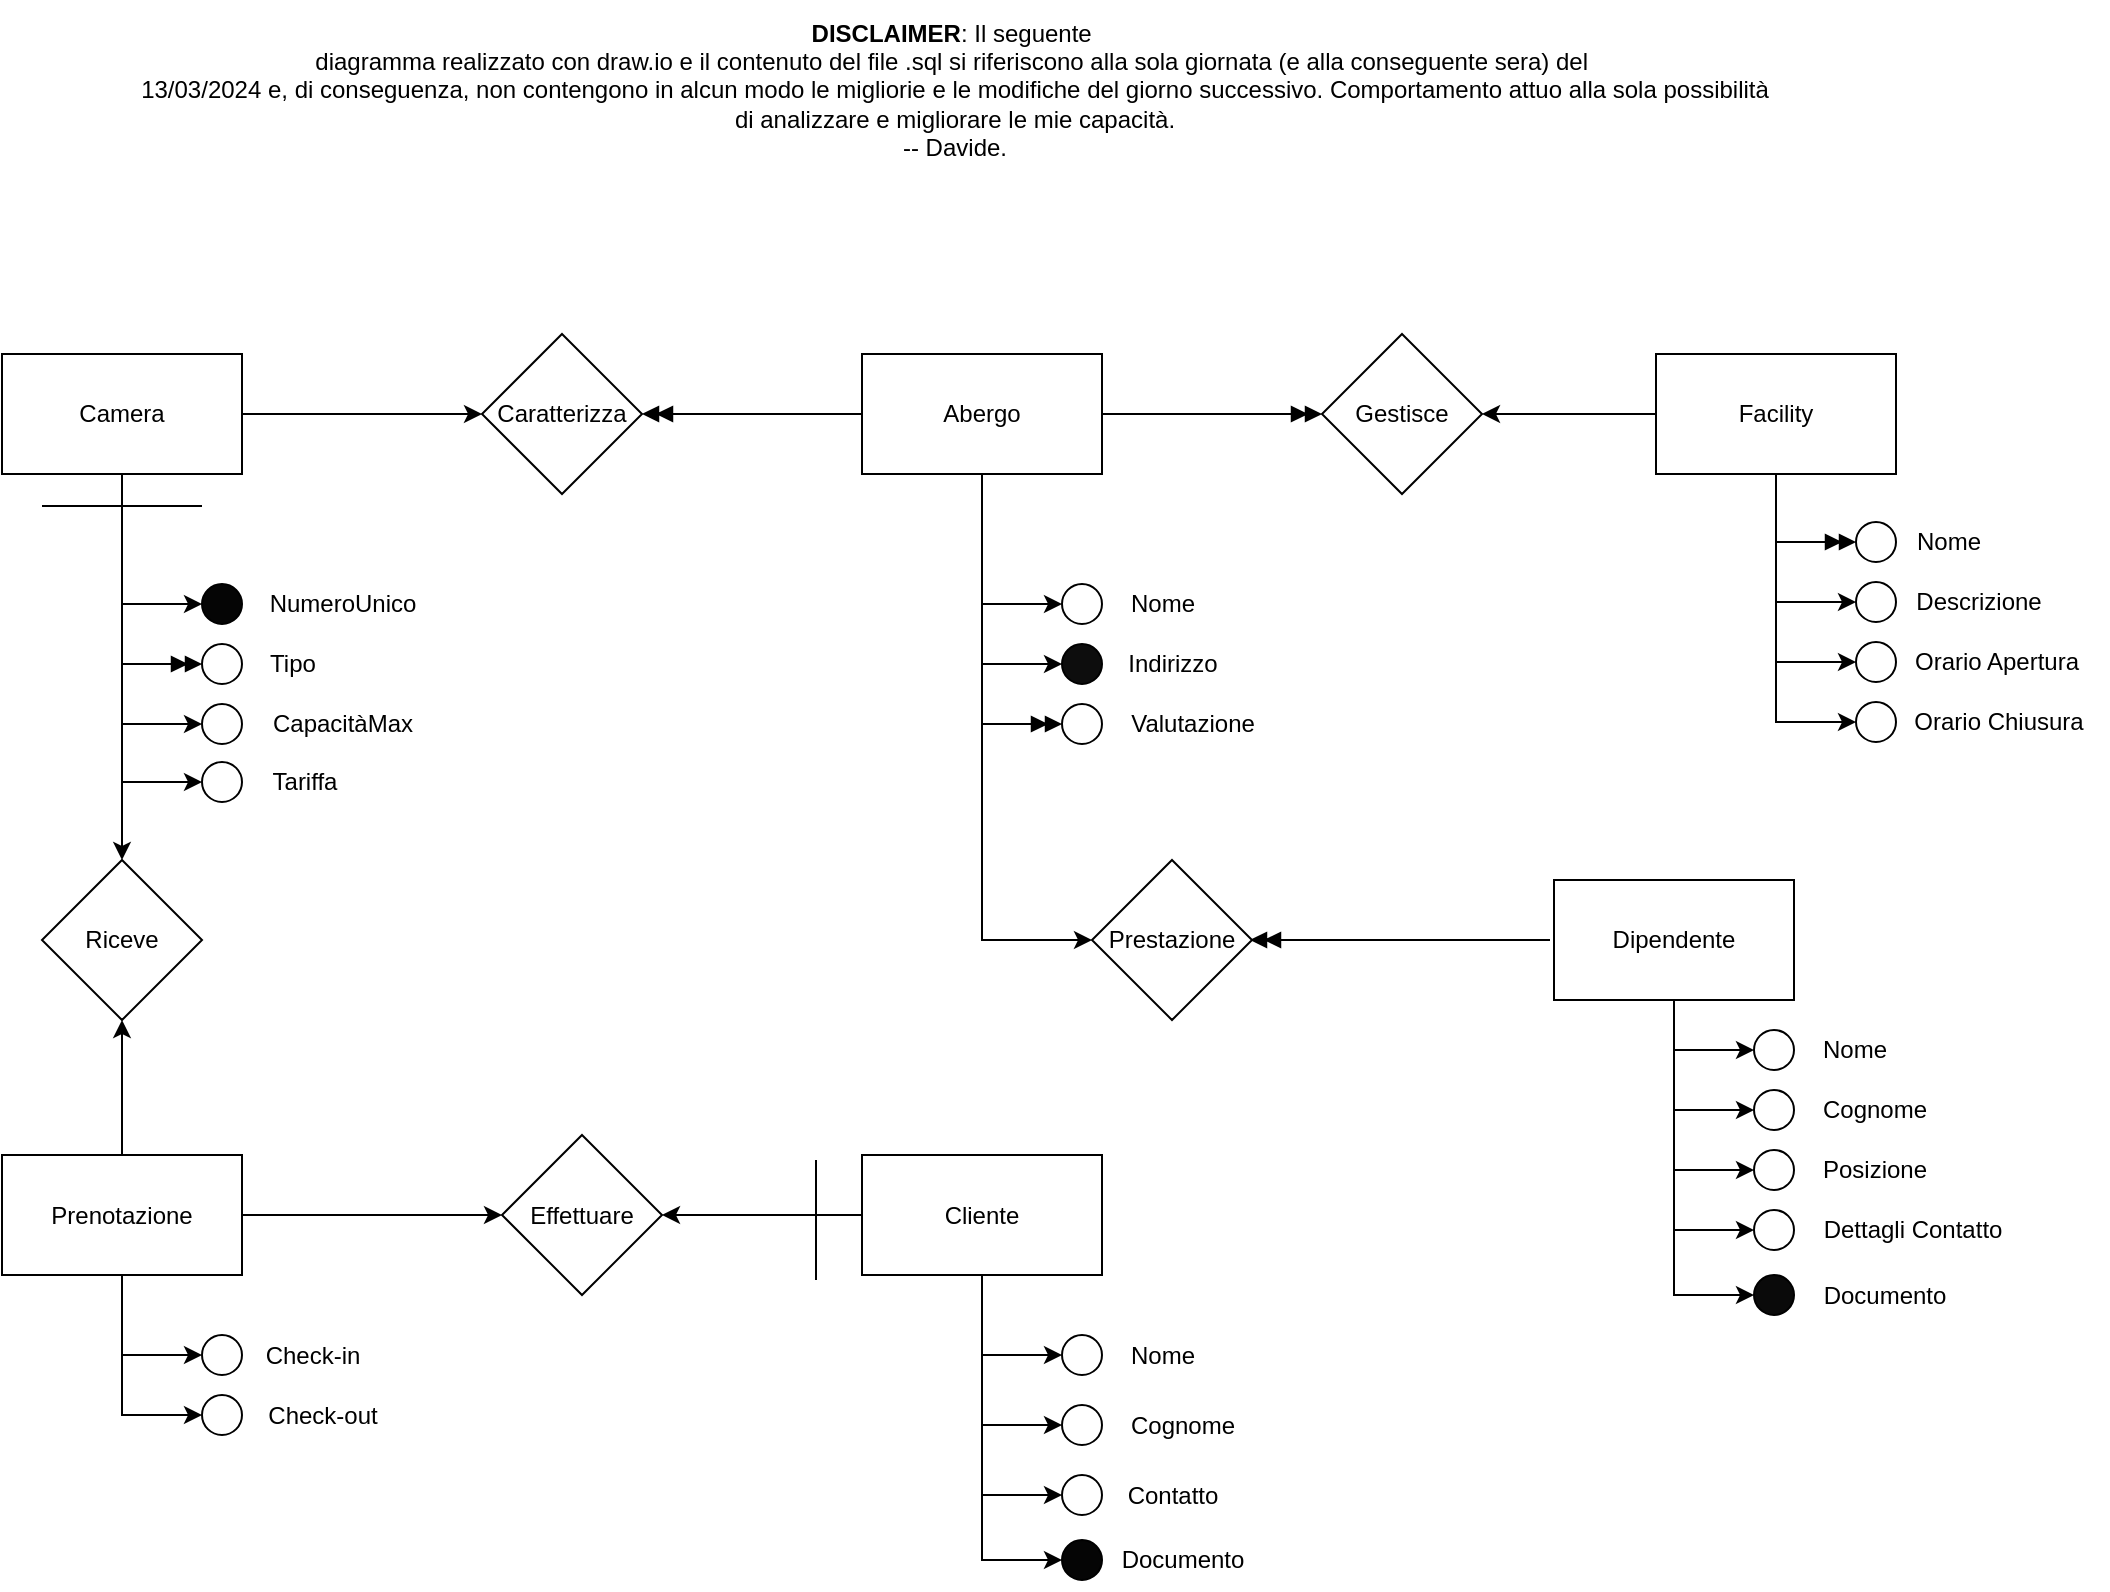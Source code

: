 <mxfile version="23.1.5" type="device">
  <diagram name="Pagina-1" id="CnZ2u3KNKNrNdW3ba_9j">
    <mxGraphModel dx="1450" dy="1029" grid="1" gridSize="10" guides="1" tooltips="1" connect="1" arrows="1" fold="1" page="0" pageScale="1" pageWidth="827" pageHeight="1169" math="0" shadow="0">
      <root>
        <mxCell id="0" />
        <mxCell id="1" parent="0" />
        <mxCell id="HEjkHHUbfOkKOY33va-R-8" style="edgeStyle=orthogonalEdgeStyle;rounded=0;orthogonalLoop=1;jettySize=auto;html=1;entryX=0;entryY=0.5;entryDx=0;entryDy=0;endArrow=doubleBlock;endFill=1;" parent="1" source="HEjkHHUbfOkKOY33va-R-1" target="HEjkHHUbfOkKOY33va-R-4" edge="1">
          <mxGeometry relative="1" as="geometry" />
        </mxCell>
        <mxCell id="HEjkHHUbfOkKOY33va-R-9" style="edgeStyle=orthogonalEdgeStyle;rounded=0;orthogonalLoop=1;jettySize=auto;html=1;entryX=0;entryY=0.5;entryDx=0;entryDy=0;" parent="1" source="HEjkHHUbfOkKOY33va-R-1" target="HEjkHHUbfOkKOY33va-R-3" edge="1">
          <mxGeometry relative="1" as="geometry" />
        </mxCell>
        <mxCell id="HEjkHHUbfOkKOY33va-R-10" style="edgeStyle=orthogonalEdgeStyle;rounded=0;orthogonalLoop=1;jettySize=auto;html=1;entryX=0;entryY=0.5;entryDx=0;entryDy=0;" parent="1" source="HEjkHHUbfOkKOY33va-R-1" target="HEjkHHUbfOkKOY33va-R-2" edge="1">
          <mxGeometry relative="1" as="geometry" />
        </mxCell>
        <mxCell id="HEjkHHUbfOkKOY33va-R-69" style="edgeStyle=orthogonalEdgeStyle;rounded=0;orthogonalLoop=1;jettySize=auto;html=1;entryX=1;entryY=0.5;entryDx=0;entryDy=0;endArrow=doubleBlock;endFill=1;" parent="1" source="HEjkHHUbfOkKOY33va-R-1" target="HEjkHHUbfOkKOY33va-R-68" edge="1">
          <mxGeometry relative="1" as="geometry" />
        </mxCell>
        <mxCell id="HEjkHHUbfOkKOY33va-R-73" style="edgeStyle=orthogonalEdgeStyle;rounded=0;orthogonalLoop=1;jettySize=auto;html=1;entryX=0;entryY=0.5;entryDx=0;entryDy=0;endArrow=doubleBlock;endFill=1;" parent="1" source="HEjkHHUbfOkKOY33va-R-1" target="HEjkHHUbfOkKOY33va-R-71" edge="1">
          <mxGeometry relative="1" as="geometry" />
        </mxCell>
        <mxCell id="HEjkHHUbfOkKOY33va-R-84" style="edgeStyle=orthogonalEdgeStyle;rounded=0;orthogonalLoop=1;jettySize=auto;html=1;entryX=0;entryY=0.5;entryDx=0;entryDy=0;" parent="1" source="HEjkHHUbfOkKOY33va-R-1" target="HEjkHHUbfOkKOY33va-R-83" edge="1">
          <mxGeometry relative="1" as="geometry" />
        </mxCell>
        <mxCell id="HEjkHHUbfOkKOY33va-R-1" value="Abergo" style="rounded=0;whiteSpace=wrap;html=1;" parent="1" vertex="1">
          <mxGeometry x="160" y="27" width="120" height="60" as="geometry" />
        </mxCell>
        <mxCell id="HEjkHHUbfOkKOY33va-R-2" value="" style="ellipse;whiteSpace=wrap;html=1;aspect=fixed;fillColor=none;" parent="1" vertex="1">
          <mxGeometry x="260" y="142" width="20" height="20" as="geometry" />
        </mxCell>
        <mxCell id="HEjkHHUbfOkKOY33va-R-3" value="" style="ellipse;whiteSpace=wrap;html=1;aspect=fixed;fillColor=#0D0D0D;" parent="1" vertex="1">
          <mxGeometry x="260" y="172" width="20" height="20" as="geometry" />
        </mxCell>
        <mxCell id="HEjkHHUbfOkKOY33va-R-4" value="" style="ellipse;whiteSpace=wrap;html=1;aspect=fixed;" parent="1" vertex="1">
          <mxGeometry x="260" y="202" width="20" height="20" as="geometry" />
        </mxCell>
        <mxCell id="HEjkHHUbfOkKOY33va-R-5" value="Nome" style="text;html=1;align=center;verticalAlign=middle;resizable=0;points=[];autosize=1;strokeColor=none;fillColor=none;" parent="1" vertex="1">
          <mxGeometry x="280" y="137" width="60" height="30" as="geometry" />
        </mxCell>
        <mxCell id="HEjkHHUbfOkKOY33va-R-6" value="Indirizzo" style="text;html=1;align=center;verticalAlign=middle;resizable=0;points=[];autosize=1;strokeColor=none;fillColor=none;" parent="1" vertex="1">
          <mxGeometry x="280" y="167" width="70" height="30" as="geometry" />
        </mxCell>
        <mxCell id="HEjkHHUbfOkKOY33va-R-7" value="Valutazione" style="text;html=1;align=center;verticalAlign=middle;resizable=0;points=[];autosize=1;strokeColor=none;fillColor=none;" parent="1" vertex="1">
          <mxGeometry x="280" y="197" width="90" height="30" as="geometry" />
        </mxCell>
        <mxCell id="HEjkHHUbfOkKOY33va-R-20" style="edgeStyle=orthogonalEdgeStyle;rounded=0;orthogonalLoop=1;jettySize=auto;html=1;entryX=0;entryY=0.5;entryDx=0;entryDy=0;" parent="1" source="HEjkHHUbfOkKOY33va-R-11" target="HEjkHHUbfOkKOY33va-R-12" edge="1">
          <mxGeometry relative="1" as="geometry" />
        </mxCell>
        <mxCell id="HEjkHHUbfOkKOY33va-R-21" style="edgeStyle=orthogonalEdgeStyle;rounded=0;orthogonalLoop=1;jettySize=auto;html=1;entryX=0;entryY=0.5;entryDx=0;entryDy=0;endArrow=doubleBlock;endFill=1;" parent="1" source="HEjkHHUbfOkKOY33va-R-11" target="HEjkHHUbfOkKOY33va-R-13" edge="1">
          <mxGeometry relative="1" as="geometry" />
        </mxCell>
        <mxCell id="HEjkHHUbfOkKOY33va-R-22" style="edgeStyle=orthogonalEdgeStyle;rounded=0;orthogonalLoop=1;jettySize=auto;html=1;entryX=0;entryY=0.5;entryDx=0;entryDy=0;" parent="1" source="HEjkHHUbfOkKOY33va-R-11" target="HEjkHHUbfOkKOY33va-R-14" edge="1">
          <mxGeometry relative="1" as="geometry" />
        </mxCell>
        <mxCell id="HEjkHHUbfOkKOY33va-R-23" style="edgeStyle=orthogonalEdgeStyle;rounded=0;orthogonalLoop=1;jettySize=auto;html=1;entryX=0;entryY=0.5;entryDx=0;entryDy=0;" parent="1" source="HEjkHHUbfOkKOY33va-R-11" target="HEjkHHUbfOkKOY33va-R-18" edge="1">
          <mxGeometry relative="1" as="geometry" />
        </mxCell>
        <mxCell id="HEjkHHUbfOkKOY33va-R-70" style="edgeStyle=orthogonalEdgeStyle;rounded=0;orthogonalLoop=1;jettySize=auto;html=1;entryX=0;entryY=0.5;entryDx=0;entryDy=0;endArrow=classic;endFill=1;" parent="1" source="HEjkHHUbfOkKOY33va-R-11" target="HEjkHHUbfOkKOY33va-R-68" edge="1">
          <mxGeometry relative="1" as="geometry" />
        </mxCell>
        <mxCell id="HEjkHHUbfOkKOY33va-R-76" style="edgeStyle=orthogonalEdgeStyle;rounded=0;orthogonalLoop=1;jettySize=auto;html=1;" parent="1" source="HEjkHHUbfOkKOY33va-R-11" target="HEjkHHUbfOkKOY33va-R-77" edge="1">
          <mxGeometry relative="1" as="geometry">
            <mxPoint x="-210" y="300" as="targetPoint" />
          </mxGeometry>
        </mxCell>
        <mxCell id="HEjkHHUbfOkKOY33va-R-11" value="Camera" style="rounded=0;whiteSpace=wrap;html=1;" parent="1" vertex="1">
          <mxGeometry x="-270" y="27" width="120" height="60" as="geometry" />
        </mxCell>
        <mxCell id="HEjkHHUbfOkKOY33va-R-12" value="" style="ellipse;whiteSpace=wrap;html=1;aspect=fixed;fillColor=#050505;" parent="1" vertex="1">
          <mxGeometry x="-170" y="142" width="20" height="20" as="geometry" />
        </mxCell>
        <mxCell id="HEjkHHUbfOkKOY33va-R-13" value="" style="ellipse;whiteSpace=wrap;html=1;aspect=fixed;" parent="1" vertex="1">
          <mxGeometry x="-170" y="172" width="20" height="20" as="geometry" />
        </mxCell>
        <mxCell id="HEjkHHUbfOkKOY33va-R-14" value="" style="ellipse;whiteSpace=wrap;html=1;aspect=fixed;" parent="1" vertex="1">
          <mxGeometry x="-170" y="202" width="20" height="20" as="geometry" />
        </mxCell>
        <mxCell id="HEjkHHUbfOkKOY33va-R-15" value="NumeroUnico" style="text;html=1;align=center;verticalAlign=middle;resizable=0;points=[];autosize=1;strokeColor=none;fillColor=none;" parent="1" vertex="1">
          <mxGeometry x="-150" y="137" width="100" height="30" as="geometry" />
        </mxCell>
        <mxCell id="HEjkHHUbfOkKOY33va-R-16" value="Tipo" style="text;html=1;align=center;verticalAlign=middle;resizable=0;points=[];autosize=1;strokeColor=none;fillColor=none;" parent="1" vertex="1">
          <mxGeometry x="-150" y="167" width="50" height="30" as="geometry" />
        </mxCell>
        <mxCell id="HEjkHHUbfOkKOY33va-R-17" value="CapacitàMax" style="text;html=1;align=center;verticalAlign=middle;resizable=0;points=[];autosize=1;strokeColor=none;fillColor=none;" parent="1" vertex="1">
          <mxGeometry x="-145" y="197" width="90" height="30" as="geometry" />
        </mxCell>
        <mxCell id="HEjkHHUbfOkKOY33va-R-18" value="" style="ellipse;whiteSpace=wrap;html=1;aspect=fixed;" parent="1" vertex="1">
          <mxGeometry x="-170" y="231" width="20" height="20" as="geometry" />
        </mxCell>
        <mxCell id="HEjkHHUbfOkKOY33va-R-19" value="Tariffa" style="text;html=1;align=center;verticalAlign=middle;resizable=0;points=[];autosize=1;strokeColor=none;fillColor=none;" parent="1" vertex="1">
          <mxGeometry x="-149" y="226" width="60" height="30" as="geometry" />
        </mxCell>
        <mxCell id="HEjkHHUbfOkKOY33va-R-30" style="edgeStyle=orthogonalEdgeStyle;rounded=0;orthogonalLoop=1;jettySize=auto;html=1;entryX=0;entryY=0.5;entryDx=0;entryDy=0;" parent="1" source="HEjkHHUbfOkKOY33va-R-24" target="HEjkHHUbfOkKOY33va-R-26" edge="1">
          <mxGeometry relative="1" as="geometry" />
        </mxCell>
        <mxCell id="HEjkHHUbfOkKOY33va-R-31" style="edgeStyle=orthogonalEdgeStyle;rounded=0;orthogonalLoop=1;jettySize=auto;html=1;entryX=0;entryY=0.5;entryDx=0;entryDy=0;" parent="1" source="HEjkHHUbfOkKOY33va-R-24" target="HEjkHHUbfOkKOY33va-R-27" edge="1">
          <mxGeometry relative="1" as="geometry" />
        </mxCell>
        <mxCell id="HEjkHHUbfOkKOY33va-R-78" style="edgeStyle=orthogonalEdgeStyle;rounded=0;orthogonalLoop=1;jettySize=auto;html=1;entryX=0.5;entryY=1;entryDx=0;entryDy=0;" parent="1" source="HEjkHHUbfOkKOY33va-R-24" target="HEjkHHUbfOkKOY33va-R-77" edge="1">
          <mxGeometry relative="1" as="geometry" />
        </mxCell>
        <mxCell id="HEjkHHUbfOkKOY33va-R-81" style="edgeStyle=orthogonalEdgeStyle;rounded=0;orthogonalLoop=1;jettySize=auto;html=1;entryX=0;entryY=0.5;entryDx=0;entryDy=0;" parent="1" source="HEjkHHUbfOkKOY33va-R-24" target="HEjkHHUbfOkKOY33va-R-75" edge="1">
          <mxGeometry relative="1" as="geometry" />
        </mxCell>
        <mxCell id="HEjkHHUbfOkKOY33va-R-24" value="Prenotazione" style="rounded=0;whiteSpace=wrap;html=1;" parent="1" vertex="1">
          <mxGeometry x="-270" y="427.5" width="120" height="60" as="geometry" />
        </mxCell>
        <mxCell id="HEjkHHUbfOkKOY33va-R-26" value="" style="ellipse;whiteSpace=wrap;html=1;aspect=fixed;" parent="1" vertex="1">
          <mxGeometry x="-170" y="517.5" width="20" height="20" as="geometry" />
        </mxCell>
        <mxCell id="HEjkHHUbfOkKOY33va-R-27" value="" style="ellipse;whiteSpace=wrap;html=1;aspect=fixed;" parent="1" vertex="1">
          <mxGeometry x="-170" y="547.5" width="20" height="20" as="geometry" />
        </mxCell>
        <mxCell id="HEjkHHUbfOkKOY33va-R-28" value="Check-in" style="text;html=1;align=center;verticalAlign=middle;resizable=0;points=[];autosize=1;strokeColor=none;fillColor=none;" parent="1" vertex="1">
          <mxGeometry x="-150" y="512.5" width="70" height="30" as="geometry" />
        </mxCell>
        <mxCell id="HEjkHHUbfOkKOY33va-R-29" value="Check-out" style="text;html=1;align=center;verticalAlign=middle;resizable=0;points=[];autosize=1;strokeColor=none;fillColor=none;" parent="1" vertex="1">
          <mxGeometry x="-150" y="542.5" width="80" height="30" as="geometry" />
        </mxCell>
        <mxCell id="HEjkHHUbfOkKOY33va-R-36" style="edgeStyle=orthogonalEdgeStyle;rounded=0;orthogonalLoop=1;jettySize=auto;html=1;entryX=0;entryY=0.5;entryDx=0;entryDy=0;" parent="1" source="HEjkHHUbfOkKOY33va-R-32" target="HEjkHHUbfOkKOY33va-R-35" edge="1">
          <mxGeometry relative="1" as="geometry" />
        </mxCell>
        <mxCell id="HEjkHHUbfOkKOY33va-R-37" style="edgeStyle=orthogonalEdgeStyle;rounded=0;orthogonalLoop=1;jettySize=auto;html=1;entryX=0;entryY=0.5;entryDx=0;entryDy=0;" parent="1" source="HEjkHHUbfOkKOY33va-R-32" target="HEjkHHUbfOkKOY33va-R-34" edge="1">
          <mxGeometry relative="1" as="geometry" />
        </mxCell>
        <mxCell id="HEjkHHUbfOkKOY33va-R-38" style="edgeStyle=orthogonalEdgeStyle;rounded=0;orthogonalLoop=1;jettySize=auto;html=1;entryX=0;entryY=0.5;entryDx=0;entryDy=0;" parent="1" source="HEjkHHUbfOkKOY33va-R-32" target="HEjkHHUbfOkKOY33va-R-33" edge="1">
          <mxGeometry relative="1" as="geometry" />
        </mxCell>
        <mxCell id="HEjkHHUbfOkKOY33va-R-80" style="edgeStyle=orthogonalEdgeStyle;rounded=0;orthogonalLoop=1;jettySize=auto;html=1;entryX=1;entryY=0.5;entryDx=0;entryDy=0;endArrow=classic;endFill=1;" parent="1" source="HEjkHHUbfOkKOY33va-R-32" target="HEjkHHUbfOkKOY33va-R-75" edge="1">
          <mxGeometry relative="1" as="geometry" />
        </mxCell>
        <mxCell id="HEjkHHUbfOkKOY33va-R-87" style="edgeStyle=orthogonalEdgeStyle;rounded=0;orthogonalLoop=1;jettySize=auto;html=1;entryX=0;entryY=0.5;entryDx=0;entryDy=0;" parent="1" source="HEjkHHUbfOkKOY33va-R-32" target="HEjkHHUbfOkKOY33va-R-86" edge="1">
          <mxGeometry relative="1" as="geometry" />
        </mxCell>
        <mxCell id="HEjkHHUbfOkKOY33va-R-32" value="Cliente" style="rounded=0;whiteSpace=wrap;html=1;" parent="1" vertex="1">
          <mxGeometry x="160" y="427.5" width="120" height="60" as="geometry" />
        </mxCell>
        <mxCell id="HEjkHHUbfOkKOY33va-R-33" value="" style="ellipse;whiteSpace=wrap;html=1;aspect=fixed;" parent="1" vertex="1">
          <mxGeometry x="260" y="517.5" width="20" height="20" as="geometry" />
        </mxCell>
        <mxCell id="HEjkHHUbfOkKOY33va-R-34" value="" style="ellipse;whiteSpace=wrap;html=1;aspect=fixed;" parent="1" vertex="1">
          <mxGeometry x="260" y="552.5" width="20" height="20" as="geometry" />
        </mxCell>
        <mxCell id="HEjkHHUbfOkKOY33va-R-35" value="" style="ellipse;whiteSpace=wrap;html=1;aspect=fixed;" parent="1" vertex="1">
          <mxGeometry x="260" y="587.5" width="20" height="20" as="geometry" />
        </mxCell>
        <mxCell id="HEjkHHUbfOkKOY33va-R-39" value="Nome" style="text;html=1;align=center;verticalAlign=middle;resizable=0;points=[];autosize=1;strokeColor=none;fillColor=none;" parent="1" vertex="1">
          <mxGeometry x="280" y="512.5" width="60" height="30" as="geometry" />
        </mxCell>
        <mxCell id="HEjkHHUbfOkKOY33va-R-40" value="Cognome" style="text;html=1;align=center;verticalAlign=middle;resizable=0;points=[];autosize=1;strokeColor=none;fillColor=none;" parent="1" vertex="1">
          <mxGeometry x="280" y="547.5" width="80" height="30" as="geometry" />
        </mxCell>
        <mxCell id="HEjkHHUbfOkKOY33va-R-41" value="Contatto" style="text;html=1;align=center;verticalAlign=middle;resizable=0;points=[];autosize=1;strokeColor=none;fillColor=none;" parent="1" vertex="1">
          <mxGeometry x="280" y="582.5" width="70" height="30" as="geometry" />
        </mxCell>
        <mxCell id="HEjkHHUbfOkKOY33va-R-51" style="edgeStyle=orthogonalEdgeStyle;rounded=0;orthogonalLoop=1;jettySize=auto;html=1;entryX=0;entryY=0.5;entryDx=0;entryDy=0;" parent="1" source="HEjkHHUbfOkKOY33va-R-42" target="HEjkHHUbfOkKOY33va-R-46" edge="1">
          <mxGeometry relative="1" as="geometry" />
        </mxCell>
        <mxCell id="HEjkHHUbfOkKOY33va-R-52" style="edgeStyle=orthogonalEdgeStyle;rounded=0;orthogonalLoop=1;jettySize=auto;html=1;entryX=0;entryY=0.5;entryDx=0;entryDy=0;" parent="1" source="HEjkHHUbfOkKOY33va-R-42" target="HEjkHHUbfOkKOY33va-R-45" edge="1">
          <mxGeometry relative="1" as="geometry" />
        </mxCell>
        <mxCell id="HEjkHHUbfOkKOY33va-R-53" style="edgeStyle=orthogonalEdgeStyle;rounded=0;orthogonalLoop=1;jettySize=auto;html=1;entryX=0;entryY=0.5;entryDx=0;entryDy=0;" parent="1" source="HEjkHHUbfOkKOY33va-R-42" target="HEjkHHUbfOkKOY33va-R-44" edge="1">
          <mxGeometry relative="1" as="geometry" />
        </mxCell>
        <mxCell id="HEjkHHUbfOkKOY33va-R-54" style="edgeStyle=orthogonalEdgeStyle;rounded=0;orthogonalLoop=1;jettySize=auto;html=1;entryX=0;entryY=0.5;entryDx=0;entryDy=0;" parent="1" source="HEjkHHUbfOkKOY33va-R-42" target="HEjkHHUbfOkKOY33va-R-43" edge="1">
          <mxGeometry relative="1" as="geometry" />
        </mxCell>
        <mxCell id="HEjkHHUbfOkKOY33va-R-85" style="edgeStyle=orthogonalEdgeStyle;rounded=0;orthogonalLoop=1;jettySize=auto;html=1;endArrow=doubleBlock;endFill=1;" parent="1" edge="1">
          <mxGeometry relative="1" as="geometry">
            <mxPoint x="354" y="320" as="targetPoint" />
            <mxPoint x="504" y="320.0" as="sourcePoint" />
          </mxGeometry>
        </mxCell>
        <mxCell id="HEjkHHUbfOkKOY33va-R-90" style="edgeStyle=orthogonalEdgeStyle;rounded=0;orthogonalLoop=1;jettySize=auto;html=1;entryX=0;entryY=0.5;entryDx=0;entryDy=0;" parent="1" source="HEjkHHUbfOkKOY33va-R-42" target="HEjkHHUbfOkKOY33va-R-89" edge="1">
          <mxGeometry relative="1" as="geometry" />
        </mxCell>
        <mxCell id="HEjkHHUbfOkKOY33va-R-42" value="Dipendente" style="rounded=0;whiteSpace=wrap;html=1;" parent="1" vertex="1">
          <mxGeometry x="506" y="290" width="120" height="60" as="geometry" />
        </mxCell>
        <mxCell id="HEjkHHUbfOkKOY33va-R-43" value="" style="ellipse;whiteSpace=wrap;html=1;aspect=fixed;" parent="1" vertex="1">
          <mxGeometry x="606" y="365" width="20" height="20" as="geometry" />
        </mxCell>
        <mxCell id="HEjkHHUbfOkKOY33va-R-44" value="" style="ellipse;whiteSpace=wrap;html=1;aspect=fixed;" parent="1" vertex="1">
          <mxGeometry x="606" y="395" width="20" height="20" as="geometry" />
        </mxCell>
        <mxCell id="HEjkHHUbfOkKOY33va-R-45" value="" style="ellipse;whiteSpace=wrap;html=1;aspect=fixed;" parent="1" vertex="1">
          <mxGeometry x="606" y="425" width="20" height="20" as="geometry" />
        </mxCell>
        <mxCell id="HEjkHHUbfOkKOY33va-R-46" value="" style="ellipse;whiteSpace=wrap;html=1;aspect=fixed;" parent="1" vertex="1">
          <mxGeometry x="606" y="455" width="20" height="20" as="geometry" />
        </mxCell>
        <mxCell id="HEjkHHUbfOkKOY33va-R-47" value="Nome" style="text;html=1;align=center;verticalAlign=middle;resizable=0;points=[];autosize=1;strokeColor=none;fillColor=none;" parent="1" vertex="1">
          <mxGeometry x="626" y="360" width="60" height="30" as="geometry" />
        </mxCell>
        <mxCell id="HEjkHHUbfOkKOY33va-R-48" value="Cognome" style="text;html=1;align=center;verticalAlign=middle;resizable=0;points=[];autosize=1;strokeColor=none;fillColor=none;" parent="1" vertex="1">
          <mxGeometry x="626" y="390" width="80" height="30" as="geometry" />
        </mxCell>
        <mxCell id="HEjkHHUbfOkKOY33va-R-49" value="Posizione" style="text;html=1;align=center;verticalAlign=middle;resizable=0;points=[];autosize=1;strokeColor=none;fillColor=none;" parent="1" vertex="1">
          <mxGeometry x="626" y="420" width="80" height="30" as="geometry" />
        </mxCell>
        <mxCell id="HEjkHHUbfOkKOY33va-R-50" value="Dettagli Contatto" style="text;html=1;align=center;verticalAlign=middle;resizable=0;points=[];autosize=1;strokeColor=none;fillColor=none;" parent="1" vertex="1">
          <mxGeometry x="630" y="450" width="110" height="30" as="geometry" />
        </mxCell>
        <mxCell id="HEjkHHUbfOkKOY33va-R-64" style="edgeStyle=orthogonalEdgeStyle;rounded=0;orthogonalLoop=1;jettySize=auto;html=1;entryX=0;entryY=0.5;entryDx=0;entryDy=0;" parent="1" source="HEjkHHUbfOkKOY33va-R-55" target="HEjkHHUbfOkKOY33va-R-62" edge="1">
          <mxGeometry relative="1" as="geometry" />
        </mxCell>
        <mxCell id="HEjkHHUbfOkKOY33va-R-65" style="edgeStyle=orthogonalEdgeStyle;rounded=0;orthogonalLoop=1;jettySize=auto;html=1;entryX=0;entryY=0.5;entryDx=0;entryDy=0;" parent="1" source="HEjkHHUbfOkKOY33va-R-55" target="HEjkHHUbfOkKOY33va-R-58" edge="1">
          <mxGeometry relative="1" as="geometry" />
        </mxCell>
        <mxCell id="HEjkHHUbfOkKOY33va-R-66" style="edgeStyle=orthogonalEdgeStyle;rounded=0;orthogonalLoop=1;jettySize=auto;html=1;entryX=0;entryY=0.5;entryDx=0;entryDy=0;" parent="1" source="HEjkHHUbfOkKOY33va-R-55" target="HEjkHHUbfOkKOY33va-R-57" edge="1">
          <mxGeometry relative="1" as="geometry" />
        </mxCell>
        <mxCell id="HEjkHHUbfOkKOY33va-R-67" style="edgeStyle=orthogonalEdgeStyle;rounded=0;orthogonalLoop=1;jettySize=auto;html=1;entryX=0;entryY=0.5;entryDx=0;entryDy=0;endArrow=doubleBlock;endFill=1;" parent="1" source="HEjkHHUbfOkKOY33va-R-55" target="HEjkHHUbfOkKOY33va-R-56" edge="1">
          <mxGeometry relative="1" as="geometry" />
        </mxCell>
        <mxCell id="HEjkHHUbfOkKOY33va-R-72" style="edgeStyle=orthogonalEdgeStyle;rounded=0;orthogonalLoop=1;jettySize=auto;html=1;entryX=1;entryY=0.5;entryDx=0;entryDy=0;endArrow=classic;endFill=1;" parent="1" source="HEjkHHUbfOkKOY33va-R-55" target="HEjkHHUbfOkKOY33va-R-71" edge="1">
          <mxGeometry relative="1" as="geometry" />
        </mxCell>
        <mxCell id="HEjkHHUbfOkKOY33va-R-55" value="Facility" style="rounded=0;whiteSpace=wrap;html=1;" parent="1" vertex="1">
          <mxGeometry x="557" y="27" width="120" height="60" as="geometry" />
        </mxCell>
        <mxCell id="HEjkHHUbfOkKOY33va-R-56" value="" style="ellipse;whiteSpace=wrap;html=1;aspect=fixed;" parent="1" vertex="1">
          <mxGeometry x="657" y="111" width="20" height="20" as="geometry" />
        </mxCell>
        <mxCell id="HEjkHHUbfOkKOY33va-R-57" value="" style="ellipse;whiteSpace=wrap;html=1;aspect=fixed;" parent="1" vertex="1">
          <mxGeometry x="657" y="141" width="20" height="20" as="geometry" />
        </mxCell>
        <mxCell id="HEjkHHUbfOkKOY33va-R-58" value="" style="ellipse;whiteSpace=wrap;html=1;aspect=fixed;" parent="1" vertex="1">
          <mxGeometry x="657" y="171" width="20" height="20" as="geometry" />
        </mxCell>
        <mxCell id="HEjkHHUbfOkKOY33va-R-59" value="Nome" style="text;html=1;align=center;verticalAlign=middle;resizable=0;points=[];autosize=1;strokeColor=none;fillColor=none;" parent="1" vertex="1">
          <mxGeometry x="673" y="106" width="60" height="30" as="geometry" />
        </mxCell>
        <mxCell id="HEjkHHUbfOkKOY33va-R-60" value="Descrizione" style="text;html=1;align=center;verticalAlign=middle;resizable=0;points=[];autosize=1;strokeColor=none;fillColor=none;" parent="1" vertex="1">
          <mxGeometry x="673" y="136" width="90" height="30" as="geometry" />
        </mxCell>
        <mxCell id="HEjkHHUbfOkKOY33va-R-61" value="Orario Apertura" style="text;html=1;align=center;verticalAlign=middle;resizable=0;points=[];autosize=1;strokeColor=none;fillColor=none;" parent="1" vertex="1">
          <mxGeometry x="672" y="166" width="110" height="30" as="geometry" />
        </mxCell>
        <mxCell id="HEjkHHUbfOkKOY33va-R-62" value="" style="ellipse;whiteSpace=wrap;html=1;aspect=fixed;" parent="1" vertex="1">
          <mxGeometry x="657" y="201" width="20" height="20" as="geometry" />
        </mxCell>
        <mxCell id="HEjkHHUbfOkKOY33va-R-63" value="Orario Chiusura" style="text;html=1;align=center;verticalAlign=middle;resizable=0;points=[];autosize=1;strokeColor=none;fillColor=none;" parent="1" vertex="1">
          <mxGeometry x="673" y="196" width="110" height="30" as="geometry" />
        </mxCell>
        <mxCell id="HEjkHHUbfOkKOY33va-R-68" value="Caratterizza" style="rhombus;whiteSpace=wrap;html=1;" parent="1" vertex="1">
          <mxGeometry x="-30" y="17" width="80" height="80" as="geometry" />
        </mxCell>
        <mxCell id="HEjkHHUbfOkKOY33va-R-71" value="Gestisce" style="rhombus;whiteSpace=wrap;html=1;" parent="1" vertex="1">
          <mxGeometry x="390" y="17" width="80" height="80" as="geometry" />
        </mxCell>
        <mxCell id="HEjkHHUbfOkKOY33va-R-75" value="Effettuare" style="rhombus;whiteSpace=wrap;html=1;" parent="1" vertex="1">
          <mxGeometry x="-20" y="417.5" width="80" height="80" as="geometry" />
        </mxCell>
        <mxCell id="HEjkHHUbfOkKOY33va-R-77" value="Riceve" style="rhombus;whiteSpace=wrap;html=1;" parent="1" vertex="1">
          <mxGeometry x="-250" y="280" width="80" height="80" as="geometry" />
        </mxCell>
        <mxCell id="HEjkHHUbfOkKOY33va-R-79" value="" style="endArrow=none;html=1;rounded=0;" parent="1" edge="1">
          <mxGeometry width="50" height="50" relative="1" as="geometry">
            <mxPoint x="-250" y="103" as="sourcePoint" />
            <mxPoint x="-170" y="103" as="targetPoint" />
          </mxGeometry>
        </mxCell>
        <mxCell id="HEjkHHUbfOkKOY33va-R-82" value="" style="endArrow=none;html=1;rounded=0;" parent="1" edge="1">
          <mxGeometry width="50" height="50" relative="1" as="geometry">
            <mxPoint x="137" y="490" as="sourcePoint" />
            <mxPoint x="137" y="430" as="targetPoint" />
          </mxGeometry>
        </mxCell>
        <mxCell id="HEjkHHUbfOkKOY33va-R-83" value="Prestazione" style="rhombus;whiteSpace=wrap;html=1;" parent="1" vertex="1">
          <mxGeometry x="275" y="280" width="80" height="80" as="geometry" />
        </mxCell>
        <mxCell id="HEjkHHUbfOkKOY33va-R-86" value="" style="ellipse;whiteSpace=wrap;html=1;aspect=fixed;fillColor=#050505;" parent="1" vertex="1">
          <mxGeometry x="260" y="620" width="20" height="20" as="geometry" />
        </mxCell>
        <mxCell id="HEjkHHUbfOkKOY33va-R-88" value="Documento" style="text;html=1;align=center;verticalAlign=middle;resizable=0;points=[];autosize=1;strokeColor=none;fillColor=none;" parent="1" vertex="1">
          <mxGeometry x="280" y="615" width="80" height="30" as="geometry" />
        </mxCell>
        <mxCell id="HEjkHHUbfOkKOY33va-R-89" value="" style="ellipse;whiteSpace=wrap;html=1;aspect=fixed;fillColor=#0a0a0a;" parent="1" vertex="1">
          <mxGeometry x="606" y="487.5" width="20" height="20" as="geometry" />
        </mxCell>
        <mxCell id="HEjkHHUbfOkKOY33va-R-91" value="Documento" style="text;html=1;align=center;verticalAlign=middle;resizable=0;points=[];autosize=1;strokeColor=none;fillColor=none;" parent="1" vertex="1">
          <mxGeometry x="631" y="482.5" width="80" height="30" as="geometry" />
        </mxCell>
        <mxCell id="9ggyPh5nC8ddw7mpTnlK-1" value="&lt;div&gt;&lt;b&gt;DISCLAIMER&lt;/b&gt;: Il seguente&amp;nbsp;&lt;/div&gt;diagramma realizzato con draw.io e il&amp;nbsp;&lt;span style=&quot;background-color: initial;&quot;&gt;contenuto del file .sql si riferiscono alla sola giornata (e alla conseguente sera) del&amp;nbsp;&lt;/span&gt;&lt;br&gt;&lt;div&gt;&lt;span style=&quot;background-color: initial;&quot;&gt;13/03/2024 e, di conseguenza, non contengono in alcun modo le migliorie e le modifiche del giorno successivo. Comportamento attuo alla sola possibilità&lt;/span&gt;&lt;/div&gt;&lt;div&gt;&lt;span style=&quot;background-color: initial;&quot;&gt;di analizzare e migliorare le mie capacità.&lt;/span&gt;&lt;/div&gt;&lt;div&gt;-- Davide.&lt;/div&gt;" style="text;html=1;align=center;verticalAlign=middle;resizable=0;points=[];autosize=1;strokeColor=none;fillColor=none;" parent="1" vertex="1">
          <mxGeometry x="-214" y="-150" width="840" height="90" as="geometry" />
        </mxCell>
      </root>
    </mxGraphModel>
  </diagram>
</mxfile>
